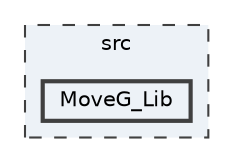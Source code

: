 digraph "/home/runner/work/MoveG/MoveG/src/MoveG_Lib"
{
 // INTERACTIVE_SVG=YES
 // LATEX_PDF_SIZE
  bgcolor="transparent";
  edge [fontname=Helvetica,fontsize=10,labelfontname=Helvetica,labelfontsize=10];
  node [fontname=Helvetica,fontsize=10,shape=box,height=0.2,width=0.4];
  compound=true
  subgraph clusterdir_68267d1309a1af8e8297ef4c3efbcdba {
    graph [ bgcolor="#edf2f7", pencolor="grey25", label="src", fontname=Helvetica,fontsize=10 style="filled,dashed", URL="dir_68267d1309a1af8e8297ef4c3efbcdba.html",tooltip=""]
  dir_8b5dd2c0742f39d746890e7a65da427e [label="MoveG_Lib", fillcolor="#edf2f7", color="grey25", style="filled,bold", URL="dir_8b5dd2c0742f39d746890e7a65da427e.html",tooltip=""];
  }
}
